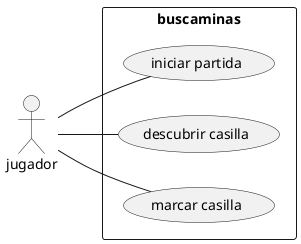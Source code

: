 
## Ejemplo de integración de diagrama PlantUML en Markdown
Se consigue incluyendo el código PlantUML en bloques con 3 comillas como se puede ver en este ejemplo:
~~~
```plantuml
@startuml buscaminas
left to right direction
skinparam packageStyle rectangle
actor jugador
rectangle buscaminas {
  jugador -- (iniciar partida)
  jugador -- (descubrir casilla)
  jugador -- (marcar casilla)
}
@enduml
```
~~~

El código anterior se mostraría así en el documento:

```plantuml
@startuml buscaminas
left to right direction
skinparam packageStyle rectangle
actor jugador
rectangle buscaminas {
  jugador -- (iniciar partida)
  jugador -- (descubrir casilla)
  jugador -- (marcar casilla)
}
@enduml